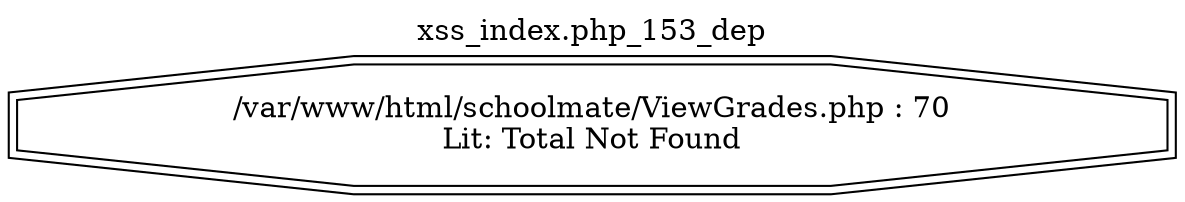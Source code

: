 digraph cfg {
  label="xss_index.php_153_dep";
  labelloc=t;
  n1 [shape=doubleoctagon, label="/var/www/html/schoolmate/ViewGrades.php : 70\nLit: Total Not Found\n"];
}
